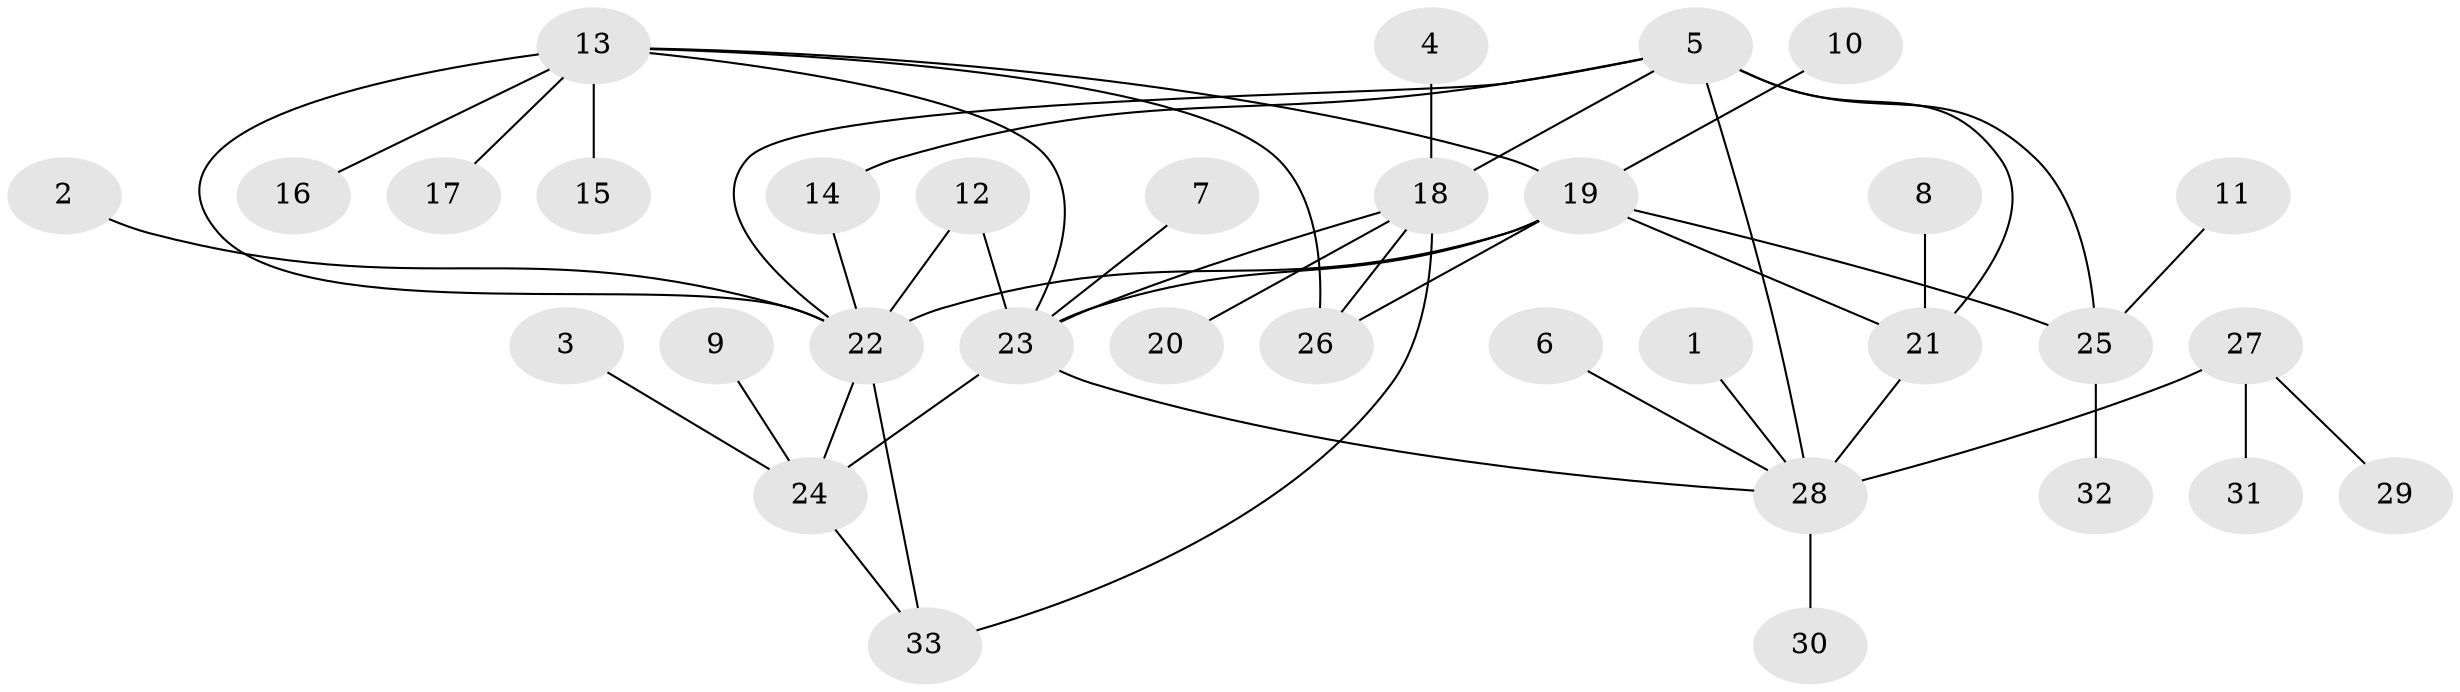 // original degree distribution, {5: 0.10606060606060606, 6: 0.06060606060606061, 4: 0.030303030303030304, 11: 0.015151515151515152, 8: 0.030303030303030304, 10: 0.015151515151515152, 1: 0.5303030303030303, 3: 0.045454545454545456, 2: 0.16666666666666666}
// Generated by graph-tools (version 1.1) at 2025/26/03/09/25 03:26:45]
// undirected, 33 vertices, 46 edges
graph export_dot {
graph [start="1"]
  node [color=gray90,style=filled];
  1;
  2;
  3;
  4;
  5;
  6;
  7;
  8;
  9;
  10;
  11;
  12;
  13;
  14;
  15;
  16;
  17;
  18;
  19;
  20;
  21;
  22;
  23;
  24;
  25;
  26;
  27;
  28;
  29;
  30;
  31;
  32;
  33;
  1 -- 28 [weight=1.0];
  2 -- 22 [weight=1.0];
  3 -- 24 [weight=1.0];
  4 -- 18 [weight=1.0];
  5 -- 14 [weight=1.0];
  5 -- 18 [weight=1.0];
  5 -- 21 [weight=1.0];
  5 -- 22 [weight=1.0];
  5 -- 25 [weight=1.0];
  5 -- 28 [weight=2.0];
  6 -- 28 [weight=1.0];
  7 -- 23 [weight=1.0];
  8 -- 21 [weight=1.0];
  9 -- 24 [weight=1.0];
  10 -- 19 [weight=1.0];
  11 -- 25 [weight=1.0];
  12 -- 22 [weight=1.0];
  12 -- 23 [weight=1.0];
  13 -- 15 [weight=1.0];
  13 -- 16 [weight=1.0];
  13 -- 17 [weight=1.0];
  13 -- 19 [weight=1.0];
  13 -- 22 [weight=1.0];
  13 -- 23 [weight=1.0];
  13 -- 26 [weight=1.0];
  14 -- 22 [weight=1.0];
  18 -- 20 [weight=1.0];
  18 -- 23 [weight=1.0];
  18 -- 26 [weight=2.0];
  18 -- 33 [weight=1.0];
  19 -- 21 [weight=2.0];
  19 -- 22 [weight=3.0];
  19 -- 23 [weight=1.0];
  19 -- 25 [weight=1.0];
  19 -- 26 [weight=2.0];
  21 -- 28 [weight=1.0];
  22 -- 24 [weight=1.0];
  22 -- 33 [weight=1.0];
  23 -- 24 [weight=1.0];
  23 -- 28 [weight=1.0];
  24 -- 33 [weight=1.0];
  25 -- 32 [weight=1.0];
  27 -- 28 [weight=1.0];
  27 -- 29 [weight=1.0];
  27 -- 31 [weight=1.0];
  28 -- 30 [weight=1.0];
}

